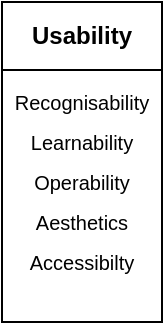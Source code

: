 <mxfile compressed="false" version="20.8.16" type="device">
  <diagram id="4TcdrXX-AY0KsejnfXiS" name="ISO-25010 (Detailed)">
    <mxGraphModel dx="1050" dy="637" grid="1" gridSize="10" guides="1" tooltips="1" connect="1" arrows="1" fold="1" page="1" pageScale="1" pageWidth="827" pageHeight="1169" math="0" shadow="0">
      <root>
        <mxCell id="_cMEJkciD_aqV913pfZD-0" />
        <mxCell id="_cMEJkciD_aqV913pfZD-1" parent="_cMEJkciD_aqV913pfZD-0" />
        <mxCell id="cZ0vHt0oVeqG0NVhwaIE-151" value="" style="rounded=0;whiteSpace=wrap;html=1;container=1;recursiveResize=0;collapsible=0;" parent="_cMEJkciD_aqV913pfZD-1" vertex="1">
          <mxGeometry x="280" y="520" width="80" height="160" as="geometry" />
        </mxCell>
        <mxCell id="cZ0vHt0oVeqG0NVhwaIE-152" value="Recognisability" style="rounded=0;whiteSpace=wrap;html=1;strokeColor=none;fontSize=10;fillColor=none;" parent="cZ0vHt0oVeqG0NVhwaIE-151" vertex="1">
          <mxGeometry x="0.04" y="40" width="80" height="20" as="geometry" />
        </mxCell>
        <mxCell id="cZ0vHt0oVeqG0NVhwaIE-153" value="Learnability" style="rounded=0;whiteSpace=wrap;html=1;strokeColor=none;fontSize=10;fillColor=none;" parent="cZ0vHt0oVeqG0NVhwaIE-151" vertex="1">
          <mxGeometry x="0.04" y="60" width="80" height="20" as="geometry" />
        </mxCell>
        <mxCell id="cZ0vHt0oVeqG0NVhwaIE-154" value="Usability" style="rounded=0;whiteSpace=wrap;html=1;fontStyle=1" parent="cZ0vHt0oVeqG0NVhwaIE-151" vertex="1">
          <mxGeometry width="80" height="34" as="geometry" />
        </mxCell>
        <mxCell id="cZ0vHt0oVeqG0NVhwaIE-155" value="Operability" style="rounded=0;whiteSpace=wrap;html=1;strokeColor=none;fontSize=10;fillColor=none;" parent="_cMEJkciD_aqV913pfZD-1" vertex="1">
          <mxGeometry x="280.04" y="600" width="80" height="20" as="geometry" />
        </mxCell>
        <mxCell id="cZ0vHt0oVeqG0NVhwaIE-156" value="Aesthetics" style="rounded=0;whiteSpace=wrap;html=1;strokeColor=none;fontSize=10;fillColor=none;" parent="_cMEJkciD_aqV913pfZD-1" vertex="1">
          <mxGeometry x="280.04" y="620" width="80" height="20" as="geometry" />
        </mxCell>
        <mxCell id="cZ0vHt0oVeqG0NVhwaIE-157" value="Accessibilty" style="rounded=0;whiteSpace=wrap;html=1;strokeColor=none;fontSize=10;fillColor=none;" parent="_cMEJkciD_aqV913pfZD-1" vertex="1">
          <mxGeometry x="280.04" y="640" width="80" height="20" as="geometry" />
        </mxCell>
      </root>
    </mxGraphModel>
  </diagram>
</mxfile>

